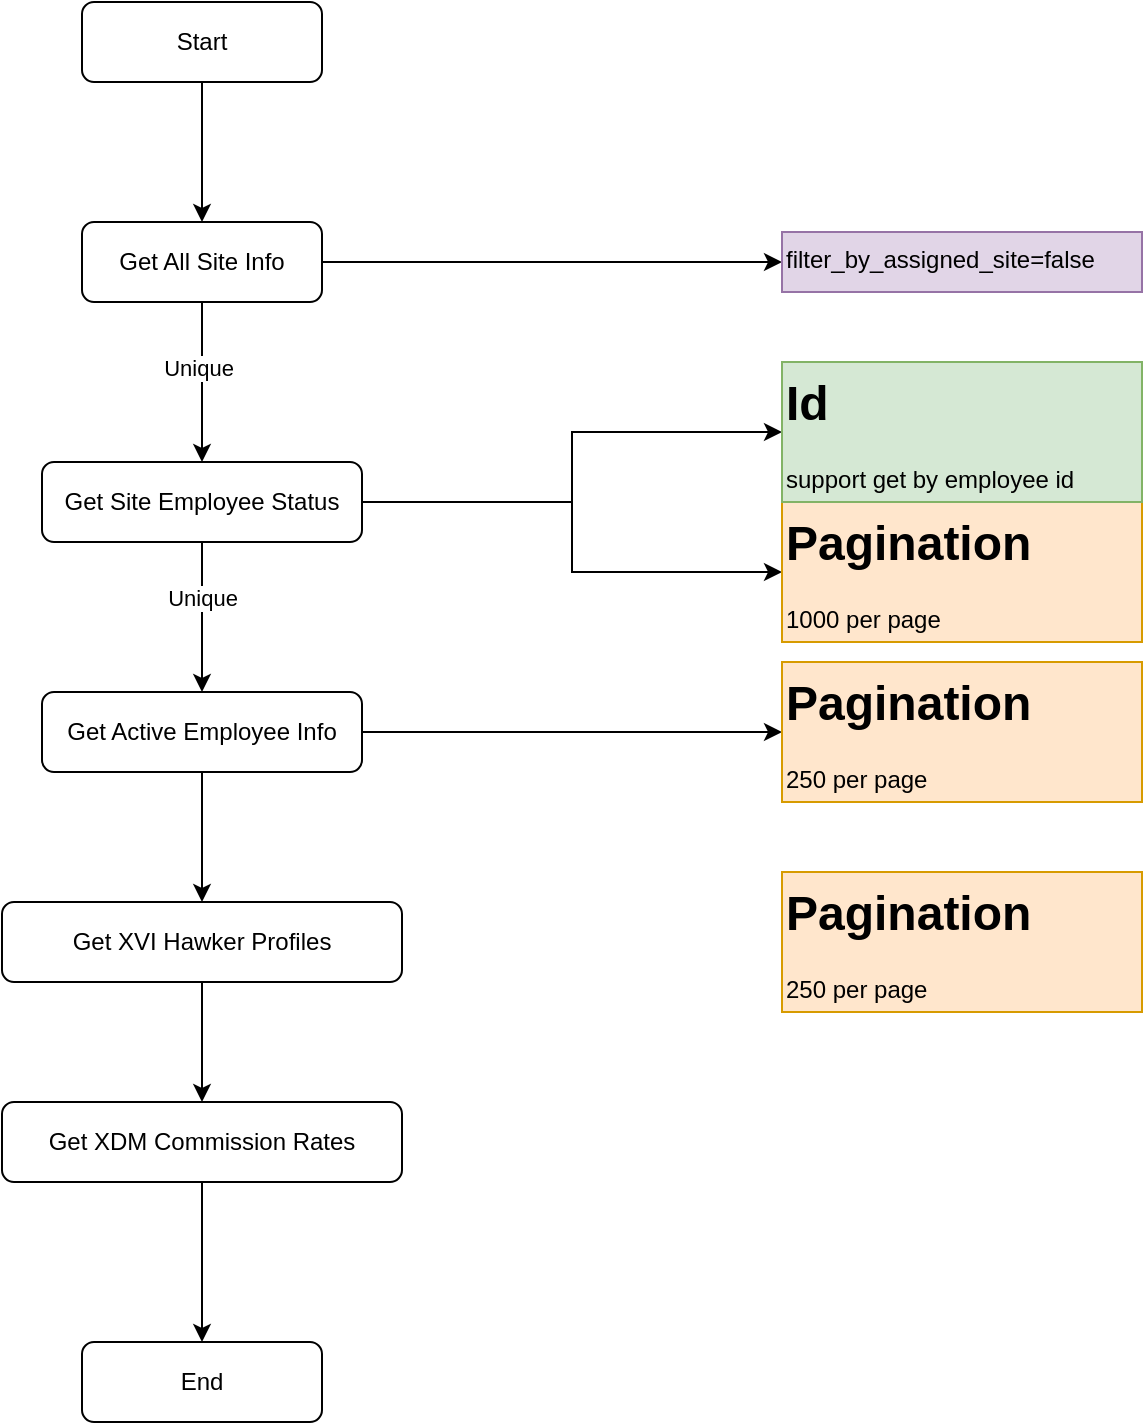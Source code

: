 <mxfile version="28.2.7">
  <diagram id="C5RBs43oDa-KdzZeNtuy" name="Page-1">
    <mxGraphModel dx="1122" dy="642" grid="1" gridSize="10" guides="1" tooltips="1" connect="1" arrows="1" fold="1" page="1" pageScale="1" pageWidth="827" pageHeight="1169" math="0" shadow="0">
      <root>
        <mxCell id="WIyWlLk6GJQsqaUBKTNV-0" />
        <mxCell id="WIyWlLk6GJQsqaUBKTNV-1" parent="WIyWlLk6GJQsqaUBKTNV-0" />
        <mxCell id="5LXkmB3HY5V3C7JoFC5d-1" value="" style="edgeStyle=orthogonalEdgeStyle;rounded=0;orthogonalLoop=1;jettySize=auto;html=1;" parent="WIyWlLk6GJQsqaUBKTNV-1" source="WIyWlLk6GJQsqaUBKTNV-3" target="5LXkmB3HY5V3C7JoFC5d-0" edge="1">
          <mxGeometry relative="1" as="geometry" />
        </mxCell>
        <mxCell id="WIyWlLk6GJQsqaUBKTNV-3" value="Start" style="rounded=1;whiteSpace=wrap;html=1;fontSize=12;glass=0;strokeWidth=1;shadow=0;" parent="WIyWlLk6GJQsqaUBKTNV-1" vertex="1">
          <mxGeometry x="160" y="80" width="120" height="40" as="geometry" />
        </mxCell>
        <mxCell id="5LXkmB3HY5V3C7JoFC5d-4" value="" style="edgeStyle=orthogonalEdgeStyle;rounded=0;orthogonalLoop=1;jettySize=auto;html=1;" parent="WIyWlLk6GJQsqaUBKTNV-1" source="5LXkmB3HY5V3C7JoFC5d-0" target="5LXkmB3HY5V3C7JoFC5d-3" edge="1">
          <mxGeometry relative="1" as="geometry" />
        </mxCell>
        <mxCell id="fLFkQYOwKTprjXCMm9Hj-16" value="Unique" style="edgeLabel;html=1;align=center;verticalAlign=middle;resizable=0;points=[];" vertex="1" connectable="0" parent="5LXkmB3HY5V3C7JoFC5d-4">
          <mxGeometry x="-0.188" y="-2" relative="1" as="geometry">
            <mxPoint as="offset" />
          </mxGeometry>
        </mxCell>
        <mxCell id="fLFkQYOwKTprjXCMm9Hj-10" style="edgeStyle=orthogonalEdgeStyle;rounded=0;orthogonalLoop=1;jettySize=auto;html=1;exitX=1;exitY=0.5;exitDx=0;exitDy=0;" edge="1" parent="WIyWlLk6GJQsqaUBKTNV-1" source="5LXkmB3HY5V3C7JoFC5d-0" target="fLFkQYOwKTprjXCMm9Hj-9">
          <mxGeometry relative="1" as="geometry" />
        </mxCell>
        <mxCell id="5LXkmB3HY5V3C7JoFC5d-0" value="Get All Site Info" style="rounded=1;whiteSpace=wrap;html=1;fontSize=12;glass=0;strokeWidth=1;shadow=0;" parent="WIyWlLk6GJQsqaUBKTNV-1" vertex="1">
          <mxGeometry x="160" y="190" width="120" height="40" as="geometry" />
        </mxCell>
        <mxCell id="fLFkQYOwKTprjXCMm9Hj-1" style="edgeStyle=orthogonalEdgeStyle;rounded=0;orthogonalLoop=1;jettySize=auto;html=1;exitX=1;exitY=0.5;exitDx=0;exitDy=0;entryX=0;entryY=0.5;entryDx=0;entryDy=0;" edge="1" parent="WIyWlLk6GJQsqaUBKTNV-1" source="5LXkmB3HY5V3C7JoFC5d-3" target="fLFkQYOwKTprjXCMm9Hj-0">
          <mxGeometry relative="1" as="geometry" />
        </mxCell>
        <mxCell id="fLFkQYOwKTprjXCMm9Hj-2" style="edgeStyle=orthogonalEdgeStyle;rounded=0;orthogonalLoop=1;jettySize=auto;html=1;exitX=1;exitY=0.5;exitDx=0;exitDy=0;entryX=0;entryY=0.5;entryDx=0;entryDy=0;" edge="1" parent="WIyWlLk6GJQsqaUBKTNV-1" source="5LXkmB3HY5V3C7JoFC5d-3" target="5LXkmB3HY5V3C7JoFC5d-16">
          <mxGeometry relative="1" as="geometry" />
        </mxCell>
        <mxCell id="fLFkQYOwKTprjXCMm9Hj-7" value="" style="edgeStyle=orthogonalEdgeStyle;rounded=0;orthogonalLoop=1;jettySize=auto;html=1;" edge="1" parent="WIyWlLk6GJQsqaUBKTNV-1" source="5LXkmB3HY5V3C7JoFC5d-3" target="fLFkQYOwKTprjXCMm9Hj-6">
          <mxGeometry relative="1" as="geometry" />
        </mxCell>
        <mxCell id="fLFkQYOwKTprjXCMm9Hj-17" value="Unique" style="edgeLabel;html=1;align=center;verticalAlign=middle;resizable=0;points=[];" vertex="1" connectable="0" parent="fLFkQYOwKTprjXCMm9Hj-7">
          <mxGeometry x="-0.26" relative="1" as="geometry">
            <mxPoint as="offset" />
          </mxGeometry>
        </mxCell>
        <mxCell id="5LXkmB3HY5V3C7JoFC5d-3" value="Get Site Employee Status" style="rounded=1;whiteSpace=wrap;html=1;fontSize=12;glass=0;strokeWidth=1;shadow=0;" parent="WIyWlLk6GJQsqaUBKTNV-1" vertex="1">
          <mxGeometry x="140" y="310" width="160" height="40" as="geometry" />
        </mxCell>
        <mxCell id="5LXkmB3HY5V3C7JoFC5d-8" value="End" style="rounded=1;whiteSpace=wrap;html=1;fontSize=12;glass=0;strokeWidth=1;shadow=0;" parent="WIyWlLk6GJQsqaUBKTNV-1" vertex="1">
          <mxGeometry x="160" y="750" width="120" height="40" as="geometry" />
        </mxCell>
        <mxCell id="fLFkQYOwKTprjXCMm9Hj-4" value="" style="edgeStyle=orthogonalEdgeStyle;rounded=0;orthogonalLoop=1;jettySize=auto;html=1;" edge="1" parent="WIyWlLk6GJQsqaUBKTNV-1" source="5LXkmB3HY5V3C7JoFC5d-10" target="fLFkQYOwKTprjXCMm9Hj-3">
          <mxGeometry relative="1" as="geometry" />
        </mxCell>
        <mxCell id="5LXkmB3HY5V3C7JoFC5d-10" value="Get XVI Hawker Profiles" style="rounded=1;whiteSpace=wrap;html=1;fontSize=12;glass=0;strokeWidth=1;shadow=0;" parent="WIyWlLk6GJQsqaUBKTNV-1" vertex="1">
          <mxGeometry x="120" y="530" width="200" height="40" as="geometry" />
        </mxCell>
        <mxCell id="5LXkmB3HY5V3C7JoFC5d-16" value="&lt;h1 style=&quot;margin-top: 0px;&quot;&gt;Pagination&lt;/h1&gt;&lt;p&gt;1000 per page&lt;/p&gt;" style="text;html=1;whiteSpace=wrap;overflow=hidden;rounded=0;fillColor=#ffe6cc;strokeColor=#d79b00;" parent="WIyWlLk6GJQsqaUBKTNV-1" vertex="1">
          <mxGeometry x="510" y="330" width="180" height="70" as="geometry" />
        </mxCell>
        <mxCell id="fLFkQYOwKTprjXCMm9Hj-0" value="&lt;h1 style=&quot;margin-top: 0px;&quot;&gt;Id&lt;/h1&gt;&lt;p&gt;support get by employee id&lt;/p&gt;" style="text;html=1;whiteSpace=wrap;overflow=hidden;rounded=0;fillColor=#d5e8d4;strokeColor=#82b366;" vertex="1" parent="WIyWlLk6GJQsqaUBKTNV-1">
          <mxGeometry x="510" y="260" width="180" height="70" as="geometry" />
        </mxCell>
        <mxCell id="fLFkQYOwKTprjXCMm9Hj-5" style="edgeStyle=orthogonalEdgeStyle;rounded=0;orthogonalLoop=1;jettySize=auto;html=1;exitX=0.5;exitY=1;exitDx=0;exitDy=0;" edge="1" parent="WIyWlLk6GJQsqaUBKTNV-1" source="fLFkQYOwKTprjXCMm9Hj-3" target="5LXkmB3HY5V3C7JoFC5d-8">
          <mxGeometry relative="1" as="geometry" />
        </mxCell>
        <mxCell id="fLFkQYOwKTprjXCMm9Hj-3" value="Get XDM Commission Rates" style="rounded=1;whiteSpace=wrap;html=1;fontSize=12;glass=0;strokeWidth=1;shadow=0;" vertex="1" parent="WIyWlLk6GJQsqaUBKTNV-1">
          <mxGeometry x="120" y="630" width="200" height="40" as="geometry" />
        </mxCell>
        <mxCell id="fLFkQYOwKTprjXCMm9Hj-11" value="" style="edgeStyle=orthogonalEdgeStyle;rounded=0;orthogonalLoop=1;jettySize=auto;html=1;" edge="1" parent="WIyWlLk6GJQsqaUBKTNV-1" source="fLFkQYOwKTprjXCMm9Hj-6" target="5LXkmB3HY5V3C7JoFC5d-10">
          <mxGeometry relative="1" as="geometry" />
        </mxCell>
        <mxCell id="fLFkQYOwKTprjXCMm9Hj-15" style="edgeStyle=orthogonalEdgeStyle;rounded=0;orthogonalLoop=1;jettySize=auto;html=1;entryX=0;entryY=0.5;entryDx=0;entryDy=0;" edge="1" parent="WIyWlLk6GJQsqaUBKTNV-1" source="fLFkQYOwKTprjXCMm9Hj-6" target="fLFkQYOwKTprjXCMm9Hj-14">
          <mxGeometry relative="1" as="geometry" />
        </mxCell>
        <mxCell id="fLFkQYOwKTprjXCMm9Hj-6" value="Get Active Employee Info" style="rounded=1;whiteSpace=wrap;html=1;fontSize=12;glass=0;strokeWidth=1;shadow=0;" vertex="1" parent="WIyWlLk6GJQsqaUBKTNV-1">
          <mxGeometry x="140" y="425" width="160" height="40" as="geometry" />
        </mxCell>
        <mxCell id="fLFkQYOwKTprjXCMm9Hj-9" value="filter_by_assigned_site=false" style="text;html=1;whiteSpace=wrap;overflow=hidden;rounded=0;fillColor=#e1d5e7;strokeColor=#9673a6;" vertex="1" parent="WIyWlLk6GJQsqaUBKTNV-1">
          <mxGeometry x="510" y="195" width="180" height="30" as="geometry" />
        </mxCell>
        <mxCell id="fLFkQYOwKTprjXCMm9Hj-14" value="&lt;h1 style=&quot;margin-top: 0px;&quot;&gt;Pagination&lt;/h1&gt;&lt;h1 style=&quot;margin-top: 0px;&quot;&gt;&lt;p style=&quot;font-size: 12px; font-weight: 400;&quot;&gt;250 per page&lt;/p&gt;&lt;/h1&gt;" style="text;html=1;whiteSpace=wrap;overflow=hidden;rounded=0;fillColor=#ffe6cc;strokeColor=#d79b00;" vertex="1" parent="WIyWlLk6GJQsqaUBKTNV-1">
          <mxGeometry x="510" y="410" width="180" height="70" as="geometry" />
        </mxCell>
        <mxCell id="fLFkQYOwKTprjXCMm9Hj-19" value="&lt;h1 style=&quot;margin-top: 0px;&quot;&gt;Pagination&lt;/h1&gt;&lt;h1 style=&quot;margin-top: 0px;&quot;&gt;&lt;p style=&quot;font-size: 12px; font-weight: 400;&quot;&gt;250 per page&lt;/p&gt;&lt;/h1&gt;" style="text;html=1;whiteSpace=wrap;overflow=hidden;rounded=0;fillColor=#ffe6cc;strokeColor=#d79b00;" vertex="1" parent="WIyWlLk6GJQsqaUBKTNV-1">
          <mxGeometry x="510" y="515" width="180" height="70" as="geometry" />
        </mxCell>
      </root>
    </mxGraphModel>
  </diagram>
</mxfile>

